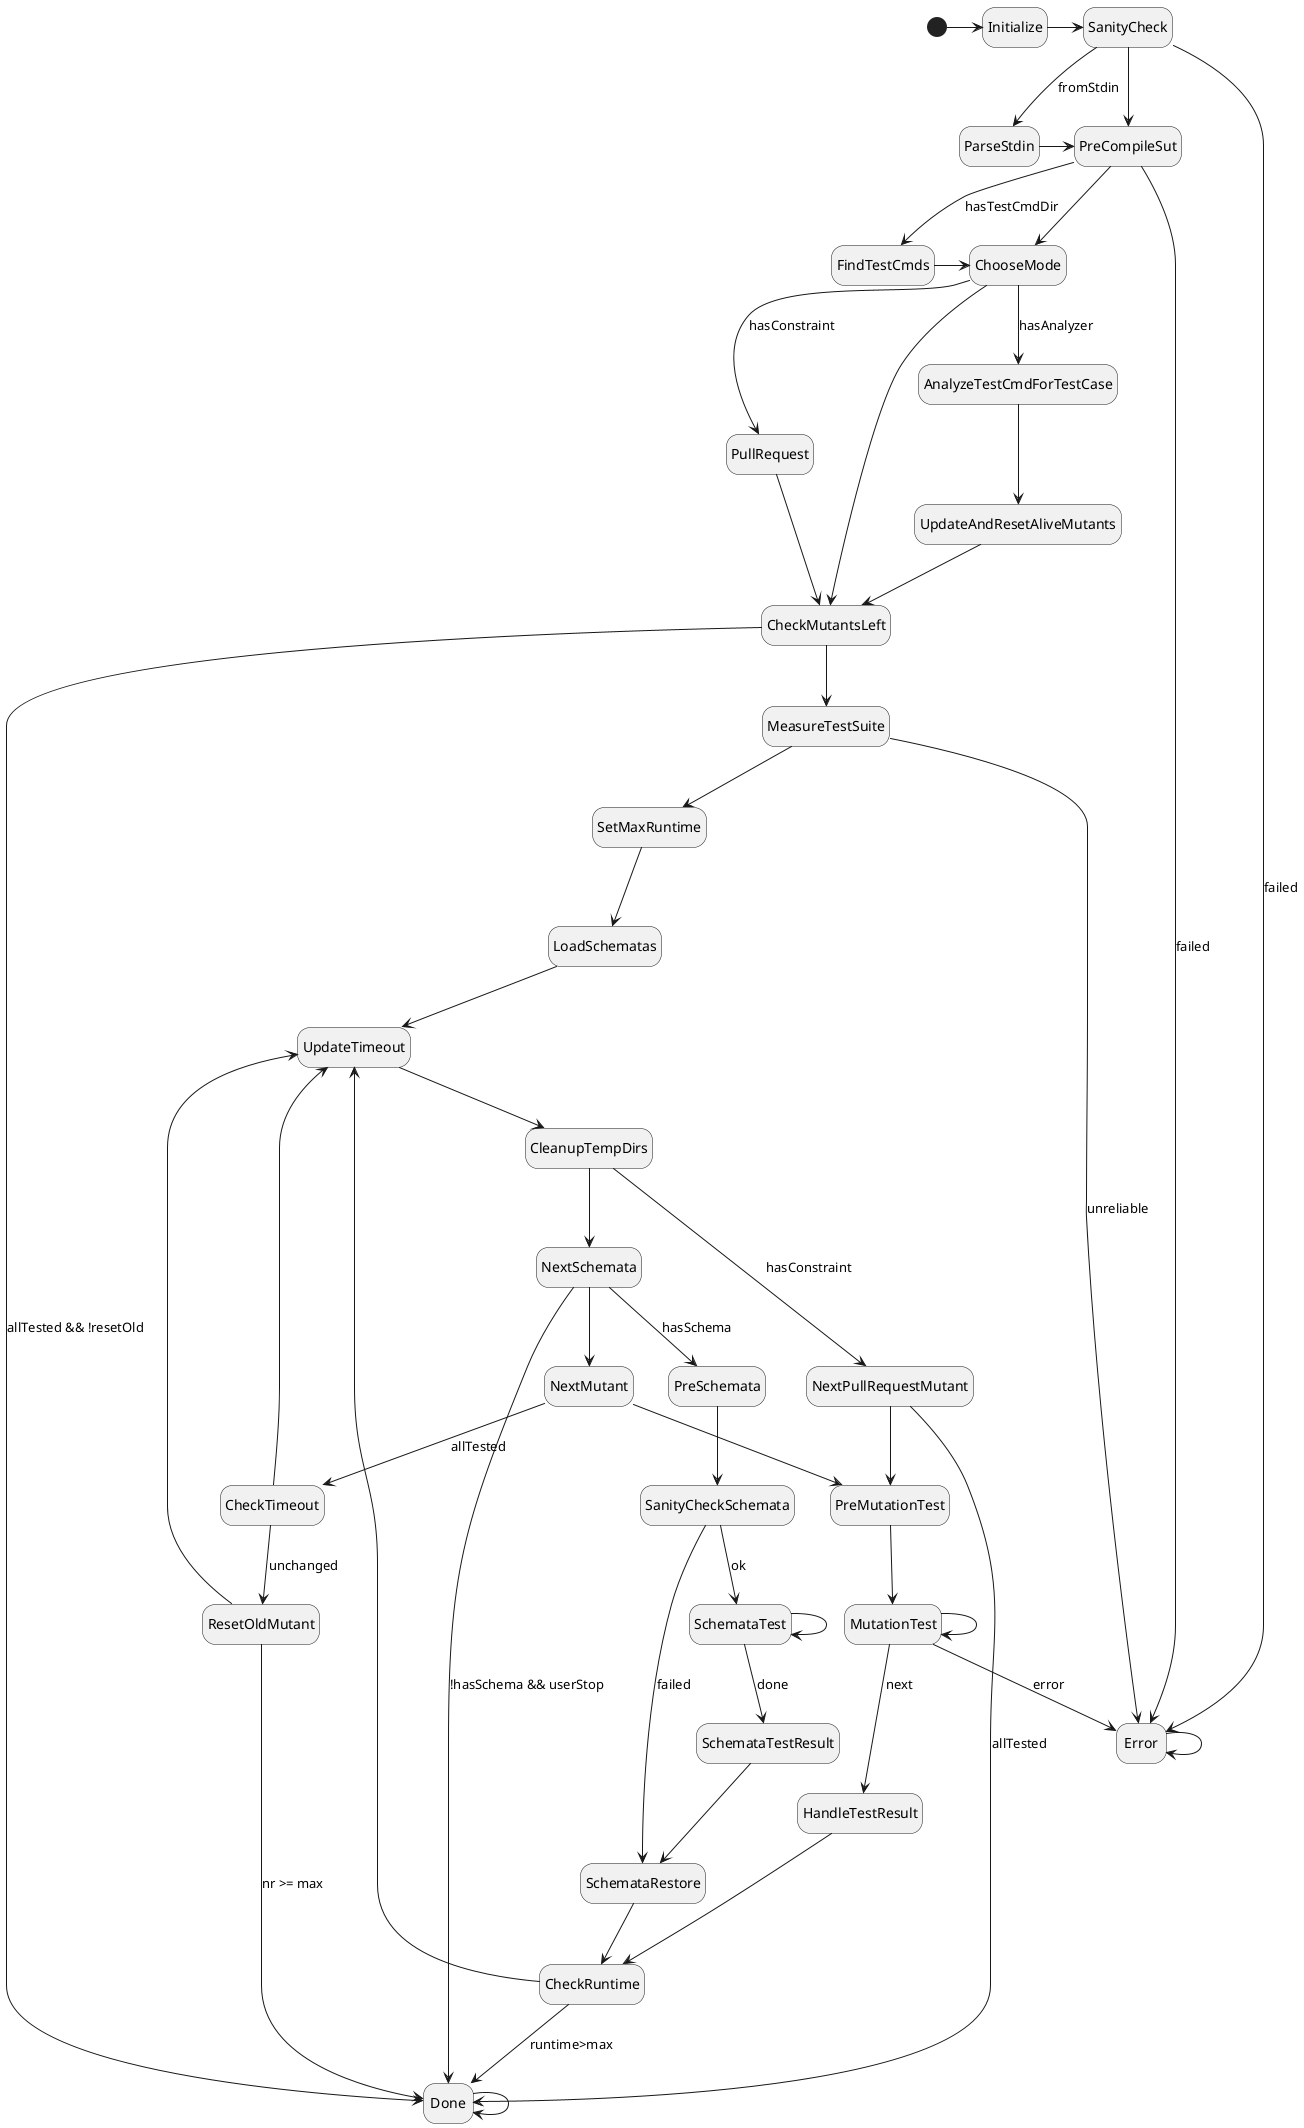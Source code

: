 @startuml
hide empty description

[*] -> Initialize

Initialize -> SanityCheck

SanityCheck --> Error : failed
SanityCheck --> ParseStdin : fromStdin
SanityCheck -> PreCompileSut

ParseStdin -> PreCompileSut

PreCompileSut --> Error : failed
PreCompileSut --> FindTestCmds : hasTestCmdDir
PreCompileSut --> ChooseMode

FindTestCmds -> ChooseMode

ChooseMode --> AnalyzeTestCmdForTestCase : hasAnalyzer
ChooseMode --> PullRequest : hasConstraint
ChooseMode --> CheckMutantsLeft

PullRequest -> CheckMutantsLeft

AnalyzeTestCmdForTestCase --> UpdateAndResetAliveMutants

UpdateAndResetAliveMutants --> CheckMutantsLeft

UpdateTimeout --> CleanupTempDirs

CleanupTempDirs --> NextSchemata
CleanupTempDirs --> NextPullRequestMutant : hasConstraint

CheckMutantsLeft --> Done : allTested && !resetOld
CheckMutantsLeft --> MeasureTestSuite

MeasureTestSuite --> Error : unreliable
MeasureTestSuite --> SetMaxRuntime

SetMaxRuntime --> LoadSchematas

LoadSchematas --> UpdateTimeout

CheckRuntime --> UpdateTimeout
CheckRuntime --> Done : runtime>max

NextPullRequestMutant --> PreMutationTest
NextPullRequestMutant --> Done : allTested

NextSchemata --> PreSchemata : hasSchema
NextSchemata --> Done : !hasSchema && userStop
NextSchemata --> NextMutant
PreSchemata --> SanityCheckSchemata
SanityCheckSchemata --> SchemataRestore : failed
SanityCheckSchemata --> SchemataTest : ok
SchemataTest --> SchemataTest
SchemataTest --> SchemataTestResult : done
SchemataTestResult --> SchemataRestore
SchemataRestore --> CheckRuntime

NextMutant --> CheckTimeout : allTested
NextMutant --> PreMutationTest
PreMutationTest --> MutationTest
MutationTest --> HandleTestResult : next
MutationTest --> Error : error
MutationTest --> MutationTest

HandleTestResult --> CheckRuntime

CheckTimeout --> ResetOldMutant : unchanged
CheckTimeout --> UpdateTimeout

ResetOldMutant --> UpdateTimeout
ResetOldMutant --> Done : nr >= max

Done --> Done

Error --> Error
@enduml

